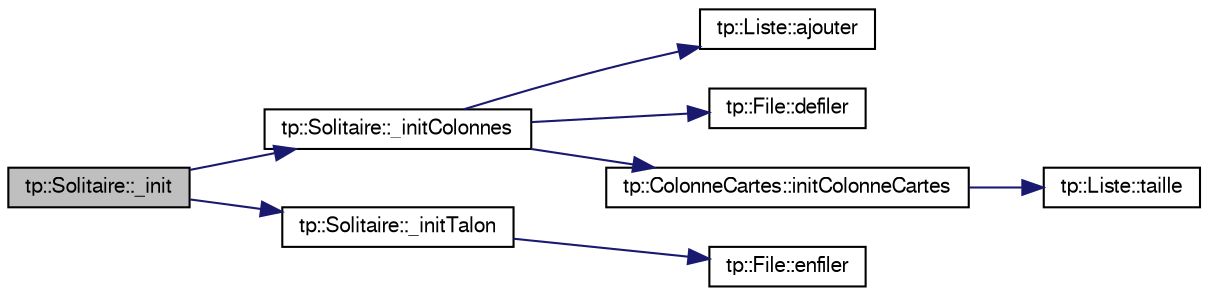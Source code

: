 digraph G
{
  edge [fontname="FreeSans",fontsize="10",labelfontname="FreeSans",labelfontsize="10"];
  node [fontname="FreeSans",fontsize="10",shape=record];
  rankdir="LR";
  Node1 [label="tp::Solitaire::_init",height=0.2,width=0.4,color="black", fillcolor="grey75", style="filled" fontcolor="black"];
  Node1 -> Node2 [color="midnightblue",fontsize="10",style="solid",fontname="FreeSans"];
  Node2 [label="tp::Solitaire::_initColonnes",height=0.2,width=0.4,color="black", fillcolor="white", style="filled",URL="$classtp_1_1_solitaire.html#ac8d2d6b4e07802655cb39f3c194b73bf",tooltip="initialise les cartes du talon"];
  Node2 -> Node3 [color="midnightblue",fontsize="10",style="solid",fontname="FreeSans"];
  Node3 [label="tp::Liste::ajouter",height=0.2,width=0.4,color="black", fillcolor="white", style="filled",URL="$classtp_1_1_liste.html#a31eb4dbcd4801fdb7b30b3e25de288bb"];
  Node2 -> Node4 [color="midnightblue",fontsize="10",style="solid",fontname="FreeSans"];
  Node4 [label="tp::File::defiler",height=0.2,width=0.4,color="black", fillcolor="white", style="filled",URL="$classtp_1_1_file.html#a5b4655946c237457837ac8793fde14c1",tooltip="DÃ©filer un Ã©lÃ©ment."];
  Node2 -> Node5 [color="midnightblue",fontsize="10",style="solid",fontname="FreeSans"];
  Node5 [label="tp::ColonneCartes::initColonneCartes",height=0.2,width=0.4,color="black", fillcolor="white", style="filled",URL="$classtp_1_1_colonne_cartes.html#a59a342c472518f4d1c15b432b99141f2"];
  Node5 -> Node6 [color="midnightblue",fontsize="10",style="solid",fontname="FreeSans"];
  Node6 [label="tp::Liste::taille",height=0.2,width=0.4,color="black", fillcolor="white", style="filled",URL="$classtp_1_1_liste.html#aeeb54dad73348922331642d2971745a0"];
  Node1 -> Node7 [color="midnightblue",fontsize="10",style="solid",fontname="FreeSans"];
  Node7 [label="tp::Solitaire::_initTalon",height=0.2,width=0.4,color="black", fillcolor="white", style="filled",URL="$classtp_1_1_solitaire.html#ae6281ea0a9bb5ff9b299ee8beae03a7f",tooltip="initialise les cartes du talon"];
  Node7 -> Node8 [color="midnightblue",fontsize="10",style="solid",fontname="FreeSans"];
  Node8 [label="tp::File::enfiler",height=0.2,width=0.4,color="black", fillcolor="white", style="filled",URL="$classtp_1_1_file.html#a064d1872300759ba8d458c8efd056dbc",tooltip="Enfiler un nouvel Ã©lÃ©ment dans la file."];
}
